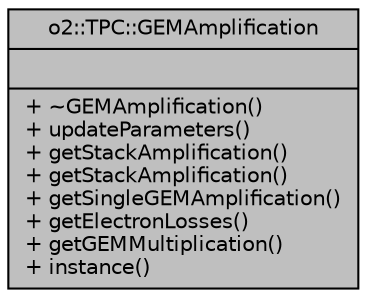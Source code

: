 digraph "o2::TPC::GEMAmplification"
{
 // INTERACTIVE_SVG=YES
  bgcolor="transparent";
  edge [fontname="Helvetica",fontsize="10",labelfontname="Helvetica",labelfontsize="10"];
  node [fontname="Helvetica",fontsize="10",shape=record];
  Node1 [label="{o2::TPC::GEMAmplification\n||+ ~GEMAmplification()\l+ updateParameters()\l+ getStackAmplification()\l+ getStackAmplification()\l+ getSingleGEMAmplification()\l+ getElectronLosses()\l+ getGEMMultiplication()\l+ instance()\l}",height=0.2,width=0.4,color="black", fillcolor="grey75", style="filled" fontcolor="black"];
}
